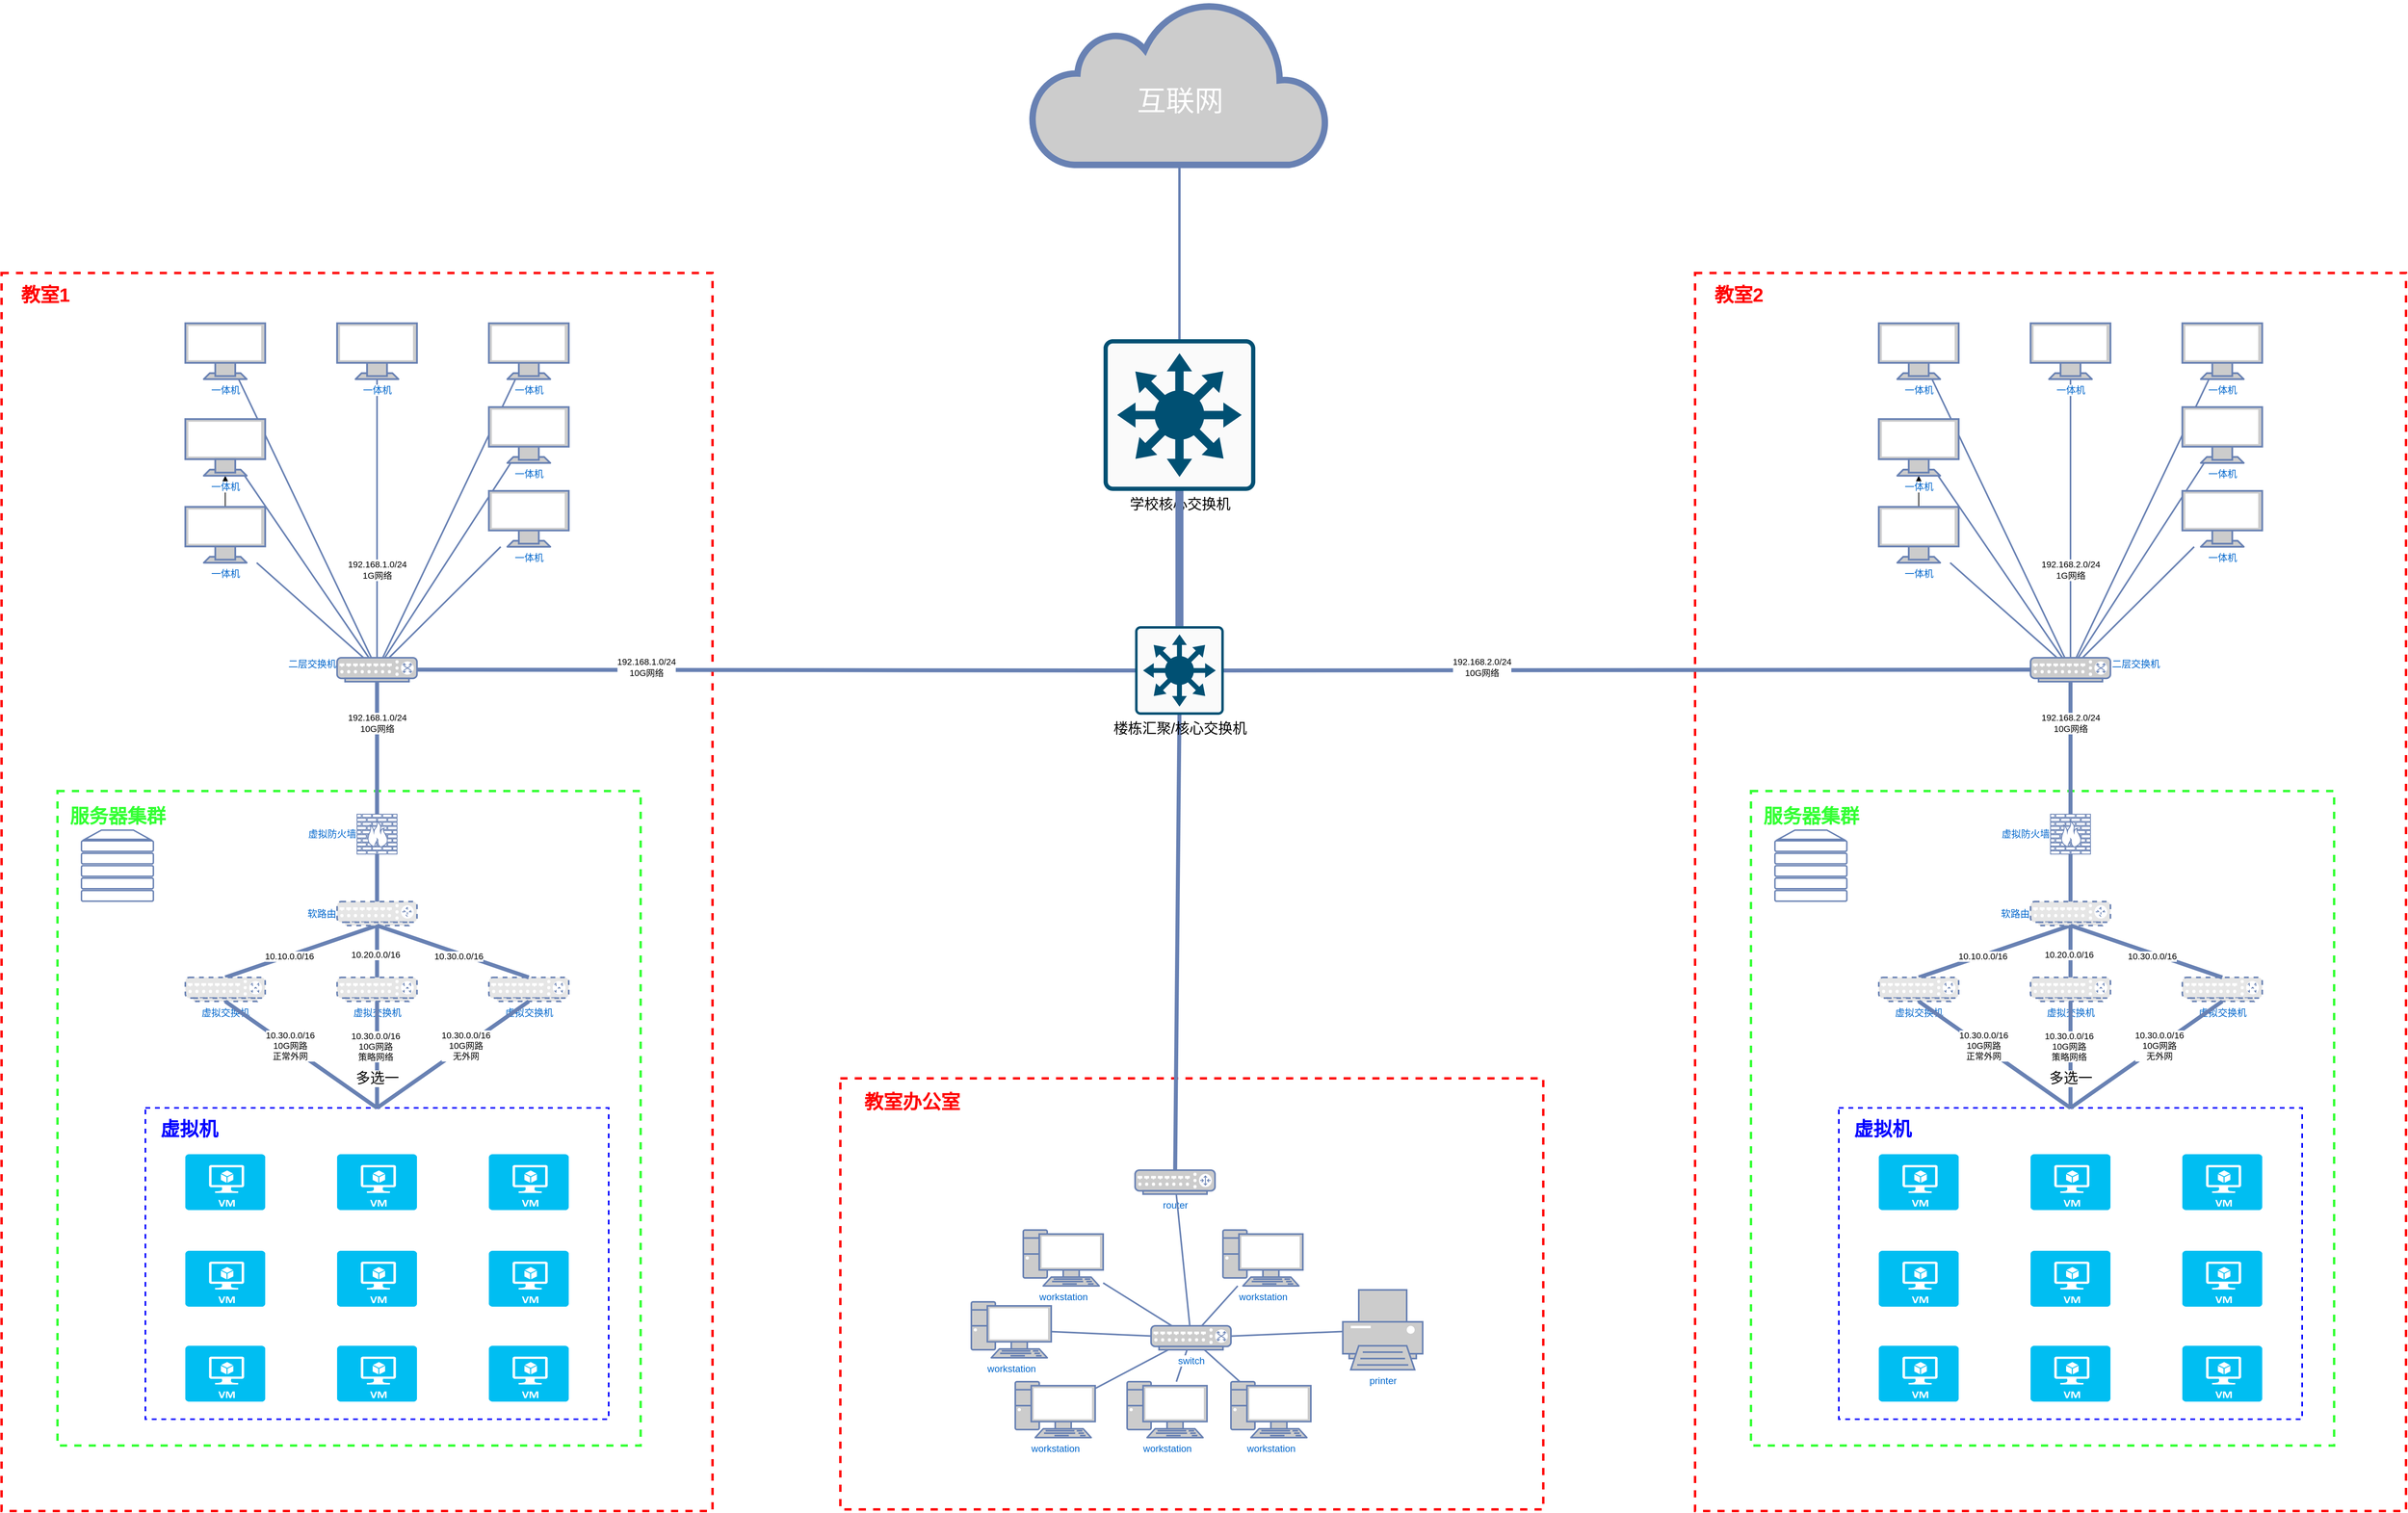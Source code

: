 <mxfile version="25.0.1">
  <diagram name="Page-1" id="d66fe2ae-3e9f-cf2f-6d29-e24063ad5d60">
    <mxGraphModel dx="3806" dy="1761" grid="1" gridSize="10" guides="1" tooltips="1" connect="1" arrows="1" fold="1" page="1" pageScale="1" pageWidth="1100" pageHeight="850" background="none" math="0" shadow="0">
      <root>
        <mxCell id="0" />
        <mxCell id="1" parent="0" />
        <mxCell id="jQbY-VFzGhRPJN1Kly41-76" value="" style="rounded=0;whiteSpace=wrap;html=1;fillColor=none;dashed=1;strokeWidth=3;labelPosition=left;verticalLabelPosition=top;align=right;verticalAlign=bottom;strokeColor=#FF0000;" vertex="1" parent="1">
          <mxGeometry x="-1050" y="1070" width="880" height="540" as="geometry" />
        </mxCell>
        <mxCell id="jQbY-VFzGhRPJN1Kly41-2" value="" style="rounded=0;whiteSpace=wrap;html=1;fillColor=none;dashed=1;strokeColor=#0000FF;strokeWidth=2;" vertex="1" parent="1">
          <mxGeometry x="-1920" y="1107" width="580" height="390" as="geometry" />
        </mxCell>
        <mxCell id="jQbY-VFzGhRPJN1Kly41-14" value="" style="rounded=0;whiteSpace=wrap;html=1;fillColor=none;dashed=1;strokeWidth=3;strokeColor=#33FF33;" vertex="1" parent="1">
          <mxGeometry x="-2030" y="710" width="730" height="820" as="geometry" />
        </mxCell>
        <mxCell id="jQbY-VFzGhRPJN1Kly41-18" value="" style="rounded=0;whiteSpace=wrap;html=1;fillColor=none;dashed=1;strokeWidth=3;labelPosition=left;verticalLabelPosition=top;align=right;verticalAlign=bottom;strokeColor=#FF0000;" vertex="1" parent="1">
          <mxGeometry x="-2100" y="61" width="890" height="1551" as="geometry" />
        </mxCell>
        <mxCell id="5fc5e51f7ca293a3-122" value="&lt;font color=&quot;#33ff33&quot; style=&quot;font-size: 24px;&quot;&gt;&lt;b&gt;服务器集群&lt;/b&gt;&lt;/font&gt;" style="fontColor=#0066CC;verticalAlign=bottom;verticalLabelPosition=top;labelPosition=center;align=center;html=1;fillColor=none;strokeColor=#6881B3;gradientColor=none;gradientDirection=north;strokeWidth=2;shape=mxgraph.networks.server;rounded=1;shadow=0;comic=0;labelBackgroundColor=#ffffff;" parent="1" vertex="1">
          <mxGeometry x="-2000" y="759" width="90" height="89" as="geometry" />
        </mxCell>
        <mxCell id="5fc5e51f7ca293a3-123" style="edgeStyle=none;html=1;labelBackgroundColor=none;endArrow=none;strokeWidth=2;fontFamily=Verdana;fontSize=28;fontColor=#0066CC;rounded=0;strokeColor=#6881B3;" parent="1" source="5fc5e51f7ca293a3-130" target="5fc5e51f7ca293a3-131" edge="1">
          <mxGeometry relative="1" as="geometry" />
        </mxCell>
        <mxCell id="5fc5e51f7ca293a3-124" style="edgeStyle=none;html=1;labelBackgroundColor=none;endArrow=none;strokeWidth=2;fontFamily=Verdana;fontSize=28;fontColor=#0066CC;rounded=0;strokeColor=#6881B3;" parent="1" source="5fc5e51f7ca293a3-130" target="5fc5e51f7ca293a3-132" edge="1">
          <mxGeometry relative="1" as="geometry" />
        </mxCell>
        <mxCell id="8GZWlSdTsCK_pFLBvE7y-25" value="192.168.1.0/24&lt;div&gt;1G网络&lt;/div&gt;" style="edgeLabel;html=1;align=center;verticalAlign=middle;resizable=0;points=[];" parent="5fc5e51f7ca293a3-124" vertex="1" connectable="0">
          <mxGeometry x="-0.367" relative="1" as="geometry">
            <mxPoint as="offset" />
          </mxGeometry>
        </mxCell>
        <mxCell id="5fc5e51f7ca293a3-125" style="edgeStyle=none;html=1;labelBackgroundColor=none;endArrow=none;strokeWidth=2;fontFamily=Verdana;fontSize=28;fontColor=#0066CC;rounded=0;strokeColor=#6881B3;" parent="1" source="5fc5e51f7ca293a3-130" target="5fc5e51f7ca293a3-133" edge="1">
          <mxGeometry relative="1" as="geometry" />
        </mxCell>
        <mxCell id="5fc5e51f7ca293a3-126" style="edgeStyle=none;html=1;labelBackgroundColor=none;endArrow=none;strokeWidth=2;fontFamily=Verdana;fontSize=28;fontColor=#0066CC;rounded=0;strokeColor=#6881B3;" parent="1" source="5fc5e51f7ca293a3-130" target="5fc5e51f7ca293a3-136" edge="1">
          <mxGeometry relative="1" as="geometry" />
        </mxCell>
        <mxCell id="5fc5e51f7ca293a3-127" style="edgeStyle=none;html=1;labelBackgroundColor=none;endArrow=none;strokeWidth=2;fontFamily=Verdana;fontSize=28;fontColor=#0066CC;rounded=0;strokeColor=#6881B3;" parent="1" source="5fc5e51f7ca293a3-130" target="5fc5e51f7ca293a3-135" edge="1">
          <mxGeometry relative="1" as="geometry" />
        </mxCell>
        <mxCell id="5fc5e51f7ca293a3-128" style="edgeStyle=none;html=1;labelBackgroundColor=none;endArrow=none;strokeWidth=2;fontFamily=Verdana;fontSize=28;fontColor=#0066CC;rounded=0;strokeColor=#6881B3;" parent="1" source="5fc5e51f7ca293a3-130" target="5fc5e51f7ca293a3-134" edge="1">
          <mxGeometry relative="1" as="geometry" />
        </mxCell>
        <mxCell id="5fc5e51f7ca293a3-129" style="edgeStyle=none;html=1;labelBackgroundColor=none;endArrow=none;strokeWidth=5;fontFamily=Verdana;fontSize=28;fontColor=#0066CC;rounded=0;strokeColor=#6881B3;exitX=0.5;exitY=1;exitDx=0;exitDy=0;exitPerimeter=0;entryX=0.5;entryY=0;entryDx=0;entryDy=0;entryPerimeter=0;" parent="1" source="8GZWlSdTsCK_pFLBvE7y-20" target="8GZWlSdTsCK_pFLBvE7y-41" edge="1">
          <mxGeometry relative="1" as="geometry">
            <mxPoint x="-1638" y="969.5" as="sourcePoint" />
            <mxPoint x="-1630" y="965.5" as="targetPoint" />
          </mxGeometry>
        </mxCell>
        <mxCell id="8GZWlSdTsCK_pFLBvE7y-26" value="10.10.0.0/16" style="edgeLabel;html=1;align=center;verticalAlign=middle;resizable=0;points=[];" parent="5fc5e51f7ca293a3-129" vertex="1" connectable="0">
          <mxGeometry x="-0.079" y="2" relative="1" as="geometry">
            <mxPoint x="-23" y="6" as="offset" />
          </mxGeometry>
        </mxCell>
        <mxCell id="5fc5e51f7ca293a3-130" value="二层交换机&lt;div&gt;&lt;div&gt;&lt;div&gt;&lt;br&gt;&lt;/div&gt;&lt;/div&gt;&lt;/div&gt;" style="fontColor=#0066CC;verticalAlign=middle;verticalLabelPosition=middle;labelPosition=left;align=right;html=1;fillColor=#CCCCCC;strokeColor=#6881B3;gradientColor=none;gradientDirection=north;strokeWidth=2;shape=mxgraph.networks.switch;rounded=1;shadow=0;comic=0;labelBackgroundColor=#ffffff;" parent="1" vertex="1">
          <mxGeometry x="-1680" y="543" width="100" height="30" as="geometry" />
        </mxCell>
        <mxCell id="5fc5e51f7ca293a3-131" value="一体机" style="fontColor=#0066CC;verticalAlign=top;verticalLabelPosition=bottom;labelPosition=center;align=center;html=1;fillColor=#CCCCCC;strokeColor=#6881B3;gradientColor=none;gradientDirection=north;strokeWidth=2;shape=mxgraph.networks.monitor;rounded=1;shadow=0;comic=0;labelBackgroundColor=#ffffff;outlineConnect=0;" parent="1" vertex="1">
          <mxGeometry x="-1870" y="124" width="100" height="70" as="geometry" />
        </mxCell>
        <mxCell id="5fc5e51f7ca293a3-132" value="一体机" style="fontColor=#0066CC;verticalAlign=top;verticalLabelPosition=bottom;labelPosition=center;align=center;html=1;fillColor=#CCCCCC;strokeColor=#6881B3;gradientColor=none;gradientDirection=north;strokeWidth=2;shape=mxgraph.networks.monitor;rounded=1;shadow=0;comic=0;labelBackgroundColor=#ffffff;outlineConnect=0;" parent="1" vertex="1">
          <mxGeometry x="-1680" y="124" width="100" height="70" as="geometry" />
        </mxCell>
        <mxCell id="5fc5e51f7ca293a3-133" value="一体机" style="fontColor=#0066CC;verticalAlign=top;verticalLabelPosition=bottom;labelPosition=center;align=center;html=1;fillColor=#CCCCCC;strokeColor=#6881B3;gradientColor=none;gradientDirection=north;strokeWidth=2;shape=mxgraph.networks.monitor;rounded=1;shadow=0;comic=0;labelBackgroundColor=#ffffff;outlineConnect=0;" parent="1" vertex="1">
          <mxGeometry x="-1490" y="124" width="100" height="70" as="geometry" />
        </mxCell>
        <mxCell id="8GZWlSdTsCK_pFLBvE7y-11" value="" style="edgeStyle=none;rounded=0;orthogonalLoop=1;jettySize=auto;html=1;" parent="1" source="5fc5e51f7ca293a3-134" target="5fc5e51f7ca293a3-138" edge="1">
          <mxGeometry relative="1" as="geometry" />
        </mxCell>
        <mxCell id="8GZWlSdTsCK_pFLBvE7y-12" value="Text" style="edgeLabel;html=1;align=center;verticalAlign=middle;resizable=0;points=[];" parent="8GZWlSdTsCK_pFLBvE7y-11" vertex="1" connectable="0">
          <mxGeometry x="0.378" y="-5" relative="1" as="geometry">
            <mxPoint y="1" as="offset" />
          </mxGeometry>
        </mxCell>
        <mxCell id="5fc5e51f7ca293a3-134" value="一体机" style="fontColor=#0066CC;verticalAlign=top;verticalLabelPosition=bottom;labelPosition=center;align=center;html=1;fillColor=#CCCCCC;strokeColor=#6881B3;gradientColor=none;gradientDirection=north;strokeWidth=2;shape=mxgraph.networks.monitor;rounded=1;shadow=0;comic=0;labelBackgroundColor=#ffffff;outlineConnect=0;" parent="1" vertex="1">
          <mxGeometry x="-1870" y="354" width="100" height="70" as="geometry" />
        </mxCell>
        <mxCell id="5fc5e51f7ca293a3-135" value="一体机" style="fontColor=#0066CC;verticalAlign=top;verticalLabelPosition=bottom;labelPosition=center;align=center;html=1;fillColor=#CCCCCC;strokeColor=#6881B3;gradientColor=none;gradientDirection=north;strokeWidth=2;shape=mxgraph.networks.monitor;rounded=1;shadow=0;comic=0;labelBackgroundColor=#ffffff;outlineConnect=0;" parent="1" vertex="1">
          <mxGeometry x="-1490" y="229" width="100" height="70" as="geometry" />
        </mxCell>
        <mxCell id="5fc5e51f7ca293a3-136" value="一体机" style="fontColor=#0066CC;verticalAlign=top;verticalLabelPosition=bottom;labelPosition=center;align=center;html=1;fillColor=#CCCCCC;strokeColor=#6881B3;gradientColor=none;gradientDirection=north;strokeWidth=2;shape=mxgraph.networks.monitor;rounded=1;shadow=0;comic=0;labelBackgroundColor=#ffffff;outlineConnect=0;" parent="1" vertex="1">
          <mxGeometry x="-1490" y="334" width="100" height="70" as="geometry" />
        </mxCell>
        <mxCell id="5fc5e51f7ca293a3-137" style="edgeStyle=none;html=1;labelBackgroundColor=none;endArrow=none;strokeWidth=2;fontFamily=Verdana;fontSize=28;fontColor=#0066CC;rounded=0;strokeColor=#6881B3;" parent="1" source="5fc5e51f7ca293a3-138" target="5fc5e51f7ca293a3-130" edge="1">
          <mxGeometry relative="1" as="geometry" />
        </mxCell>
        <mxCell id="5fc5e51f7ca293a3-138" value="一体机" style="fontColor=#0066CC;verticalAlign=top;verticalLabelPosition=bottom;labelPosition=center;align=center;html=1;fillColor=#CCCCCC;strokeColor=#6881B3;gradientColor=none;gradientDirection=north;strokeWidth=2;shape=mxgraph.networks.monitor;rounded=1;shadow=0;comic=0;labelBackgroundColor=#ffffff;outlineConnect=0;" parent="1" vertex="1">
          <mxGeometry x="-1870" y="244" width="100" height="71" as="geometry" />
        </mxCell>
        <mxCell id="5fc5e51f7ca293a3-197" style="edgeStyle=none;html=1;labelBackgroundColor=none;endArrow=none;strokeWidth=5;fontFamily=Verdana;fontSize=28;fontColor=#0066CC;rounded=0;strokeColor=#6881B3;entryX=0.5;entryY=1;entryDx=0;entryDy=0;entryPerimeter=0;" parent="1" source="5fc5e51f7ca293a3-198" target="jQbY-VFzGhRPJN1Kly41-79" edge="1">
          <mxGeometry relative="1" as="geometry">
            <mxPoint x="-614" y="810" as="targetPoint" />
          </mxGeometry>
        </mxCell>
        <mxCell id="5fc5e51f7ca293a3-198" value="router" style="fontColor=#0066CC;verticalAlign=top;verticalLabelPosition=bottom;labelPosition=center;align=center;html=1;fillColor=#CCCCCC;strokeColor=#6881B3;gradientColor=none;gradientDirection=north;strokeWidth=2;shape=mxgraph.networks.router;rounded=1;shadow=0;comic=0;labelBackgroundColor=#ffffff;" parent="1" vertex="1">
          <mxGeometry x="-681" y="1185" width="100" height="30" as="geometry" />
        </mxCell>
        <mxCell id="5fc5e51f7ca293a3-199" style="edgeStyle=none;html=1;labelBackgroundColor=none;endArrow=none;strokeWidth=2;fontFamily=Verdana;fontSize=28;fontColor=#0066CC;rounded=0;strokeColor=#6881B3;" parent="1" source="5fc5e51f7ca293a3-206" target="5fc5e51f7ca293a3-207" edge="1">
          <mxGeometry relative="1" as="geometry" />
        </mxCell>
        <mxCell id="5fc5e51f7ca293a3-200" style="edgeStyle=none;html=1;labelBackgroundColor=none;endArrow=none;strokeWidth=2;fontFamily=Verdana;fontSize=28;fontColor=#0066CC;rounded=0;strokeColor=#6881B3;" parent="1" source="5fc5e51f7ca293a3-206" target="5fc5e51f7ca293a3-208" edge="1">
          <mxGeometry relative="1" as="geometry" />
        </mxCell>
        <mxCell id="5fc5e51f7ca293a3-201" style="edgeStyle=none;html=1;labelBackgroundColor=none;endArrow=none;strokeWidth=2;fontFamily=Verdana;fontSize=28;fontColor=#0066CC;rounded=0;strokeColor=#6881B3;" parent="1" source="5fc5e51f7ca293a3-206" target="5fc5e51f7ca293a3-209" edge="1">
          <mxGeometry relative="1" as="geometry" />
        </mxCell>
        <mxCell id="5fc5e51f7ca293a3-202" style="edgeStyle=none;html=1;labelBackgroundColor=none;endArrow=none;strokeWidth=2;fontFamily=Verdana;fontSize=28;fontColor=#0066CC;rounded=0;strokeColor=#6881B3;" parent="1" source="5fc5e51f7ca293a3-206" target="5fc5e51f7ca293a3-212" edge="1">
          <mxGeometry relative="1" as="geometry" />
        </mxCell>
        <mxCell id="5fc5e51f7ca293a3-203" style="edgeStyle=none;html=1;labelBackgroundColor=none;endArrow=none;strokeWidth=2;fontFamily=Verdana;fontSize=28;fontColor=#0066CC;rounded=0;strokeColor=#6881B3;" parent="1" source="5fc5e51f7ca293a3-206" target="5fc5e51f7ca293a3-211" edge="1">
          <mxGeometry relative="1" as="geometry" />
        </mxCell>
        <mxCell id="5fc5e51f7ca293a3-204" style="edgeStyle=none;html=1;labelBackgroundColor=none;endArrow=none;strokeWidth=2;fontFamily=Verdana;fontSize=28;fontColor=#0066CC;rounded=0;strokeColor=#6881B3;" parent="1" source="5fc5e51f7ca293a3-206" target="5fc5e51f7ca293a3-210" edge="1">
          <mxGeometry relative="1" as="geometry" />
        </mxCell>
        <mxCell id="5fc5e51f7ca293a3-205" style="edgeStyle=none;html=1;labelBackgroundColor=none;endArrow=none;strokeWidth=2;fontFamily=Verdana;fontSize=28;fontColor=#0066CC;rounded=0;strokeColor=#6881B3;" parent="1" source="5fc5e51f7ca293a3-206" target="5fc5e51f7ca293a3-198" edge="1">
          <mxGeometry relative="1" as="geometry" />
        </mxCell>
        <mxCell id="5fc5e51f7ca293a3-206" value="switch" style="fontColor=#0066CC;verticalAlign=top;verticalLabelPosition=bottom;labelPosition=center;align=center;html=1;fillColor=#CCCCCC;strokeColor=#6881B3;gradientColor=none;gradientDirection=north;strokeWidth=2;shape=mxgraph.networks.switch;rounded=1;shadow=0;comic=0;labelBackgroundColor=#ffffff;" parent="1" vertex="1">
          <mxGeometry x="-661" y="1380" width="100" height="30" as="geometry" />
        </mxCell>
        <mxCell id="5fc5e51f7ca293a3-207" value="workstation" style="fontColor=#0066CC;verticalAlign=top;verticalLabelPosition=bottom;labelPosition=center;align=center;html=1;fillColor=#CCCCCC;strokeColor=#6881B3;gradientColor=none;gradientDirection=north;strokeWidth=2;shape=mxgraph.networks.pc;rounded=1;shadow=0;comic=0;labelBackgroundColor=#ffffff;" parent="1" vertex="1">
          <mxGeometry x="-821" y="1260" width="100" height="70" as="geometry" />
        </mxCell>
        <mxCell id="5fc5e51f7ca293a3-208" value="workstation" style="fontColor=#0066CC;verticalAlign=top;verticalLabelPosition=bottom;labelPosition=center;align=center;html=1;fillColor=#CCCCCC;strokeColor=#6881B3;gradientColor=none;gradientDirection=north;strokeWidth=2;shape=mxgraph.networks.pc;rounded=1;shadow=0;comic=0;labelBackgroundColor=#ffffff;" parent="1" vertex="1">
          <mxGeometry x="-886" y="1350" width="100" height="70" as="geometry" />
        </mxCell>
        <mxCell id="5fc5e51f7ca293a3-209" value="workstation" style="fontColor=#0066CC;verticalAlign=top;verticalLabelPosition=bottom;labelPosition=center;align=center;html=1;fillColor=#CCCCCC;strokeColor=#6881B3;gradientColor=none;gradientDirection=north;strokeWidth=2;shape=mxgraph.networks.pc;rounded=1;shadow=0;comic=0;labelBackgroundColor=#ffffff;" parent="1" vertex="1">
          <mxGeometry x="-571" y="1260" width="100" height="70" as="geometry" />
        </mxCell>
        <mxCell id="5fc5e51f7ca293a3-210" value="workstation" style="fontColor=#0066CC;verticalAlign=top;verticalLabelPosition=bottom;labelPosition=center;align=center;html=1;fillColor=#CCCCCC;strokeColor=#6881B3;gradientColor=none;gradientDirection=north;strokeWidth=2;shape=mxgraph.networks.pc;rounded=1;shadow=0;comic=0;labelBackgroundColor=#ffffff;" parent="1" vertex="1">
          <mxGeometry x="-831" y="1450" width="100" height="70" as="geometry" />
        </mxCell>
        <mxCell id="5fc5e51f7ca293a3-211" value="workstation" style="fontColor=#0066CC;verticalAlign=top;verticalLabelPosition=bottom;labelPosition=center;align=center;html=1;fillColor=#CCCCCC;strokeColor=#6881B3;gradientColor=none;gradientDirection=north;strokeWidth=2;shape=mxgraph.networks.pc;rounded=1;shadow=0;comic=0;labelBackgroundColor=#ffffff;" parent="1" vertex="1">
          <mxGeometry x="-691" y="1450" width="100" height="70" as="geometry" />
        </mxCell>
        <mxCell id="5fc5e51f7ca293a3-212" value="workstation" style="fontColor=#0066CC;verticalAlign=top;verticalLabelPosition=bottom;labelPosition=center;align=center;html=1;fillColor=#CCCCCC;strokeColor=#6881B3;gradientColor=none;gradientDirection=north;strokeWidth=2;shape=mxgraph.networks.pc;rounded=1;shadow=0;comic=0;labelBackgroundColor=#ffffff;" parent="1" vertex="1">
          <mxGeometry x="-561" y="1450" width="100" height="70" as="geometry" />
        </mxCell>
        <mxCell id="5fc5e51f7ca293a3-213" style="edgeStyle=none;html=1;labelBackgroundColor=none;endArrow=none;strokeWidth=2;fontFamily=Verdana;fontSize=28;fontColor=#0066CC;rounded=0;strokeColor=#6881B3;" parent="1" source="5fc5e51f7ca293a3-214" target="5fc5e51f7ca293a3-206" edge="1">
          <mxGeometry relative="1" as="geometry" />
        </mxCell>
        <mxCell id="5fc5e51f7ca293a3-214" value="printer" style="fontColor=#0066CC;verticalAlign=top;verticalLabelPosition=bottom;labelPosition=center;align=center;html=1;fillColor=#CCCCCC;strokeColor=#6881B3;gradientColor=none;gradientDirection=north;strokeWidth=2;shape=mxgraph.networks.printer;rounded=1;shadow=0;comic=0;labelBackgroundColor=#ffffff;" parent="1" vertex="1">
          <mxGeometry x="-421" y="1335" width="100" height="100" as="geometry" />
        </mxCell>
        <mxCell id="8GZWlSdTsCK_pFLBvE7y-19" style="edgeStyle=none;html=1;labelBackgroundColor=none;endArrow=none;strokeWidth=5;fontFamily=Verdana;fontSize=28;fontColor=#0066CC;rounded=0;strokeColor=#6881B3;exitX=0.5;exitY=1;exitDx=0;exitDy=0;exitPerimeter=0;entryX=0.5;entryY=0;entryDx=0;entryDy=0;entryPerimeter=0;" parent="1" source="jQbY-VFzGhRPJN1Kly41-15" target="8GZWlSdTsCK_pFLBvE7y-20" edge="1">
          <mxGeometry relative="1" as="geometry">
            <mxPoint x="-1572" y="434" as="sourcePoint" />
            <mxPoint x="-1447" y="575" as="targetPoint" />
          </mxGeometry>
        </mxCell>
        <mxCell id="8GZWlSdTsCK_pFLBvE7y-20" value="软路由" style="fontColor=#0066CC;verticalAlign=middle;verticalLabelPosition=middle;labelPosition=left;align=right;html=1;outlineConnect=0;fillColor=#E6E6E6;strokeColor=#6881B3;gradientColor=none;gradientDirection=north;strokeWidth=2;shape=mxgraph.networks.router;shadow=0;dashed=1;" parent="1" vertex="1">
          <mxGeometry x="-1680" y="848.5" width="100" height="30" as="geometry" />
        </mxCell>
        <mxCell id="8GZWlSdTsCK_pFLBvE7y-28" value="" style="verticalLabelPosition=bottom;html=1;verticalAlign=top;align=center;strokeColor=none;fillColor=#00BEF2;shape=mxgraph.azure.virtual_machine;" parent="1" vertex="1">
          <mxGeometry x="-1870" y="1165" width="100" height="70" as="geometry" />
        </mxCell>
        <mxCell id="8GZWlSdTsCK_pFLBvE7y-29" value="" style="verticalLabelPosition=bottom;html=1;verticalAlign=top;align=center;strokeColor=none;fillColor=#00BEF2;shape=mxgraph.azure.virtual_machine;" parent="1" vertex="1">
          <mxGeometry x="-1490" y="1165" width="100" height="70" as="geometry" />
        </mxCell>
        <mxCell id="8GZWlSdTsCK_pFLBvE7y-31" value="" style="verticalLabelPosition=bottom;html=1;verticalAlign=top;align=center;strokeColor=none;fillColor=#00BEF2;shape=mxgraph.azure.virtual_machine;" parent="1" vertex="1">
          <mxGeometry x="-1870" y="1286" width="100" height="70" as="geometry" />
        </mxCell>
        <mxCell id="8GZWlSdTsCK_pFLBvE7y-32" value="" style="verticalLabelPosition=bottom;html=1;verticalAlign=top;align=center;strokeColor=none;fillColor=#00BEF2;shape=mxgraph.azure.virtual_machine;" parent="1" vertex="1">
          <mxGeometry x="-1490" y="1286" width="100" height="70" as="geometry" />
        </mxCell>
        <mxCell id="8GZWlSdTsCK_pFLBvE7y-38" value="" style="verticalLabelPosition=bottom;html=1;verticalAlign=top;align=center;strokeColor=none;fillColor=#00BEF2;shape=mxgraph.azure.virtual_machine;" parent="1" vertex="1">
          <mxGeometry x="-1870" y="1405" width="100" height="70" as="geometry" />
        </mxCell>
        <mxCell id="8GZWlSdTsCK_pFLBvE7y-39" value="" style="verticalLabelPosition=bottom;html=1;verticalAlign=top;align=center;strokeColor=none;fillColor=#00BEF2;shape=mxgraph.azure.virtual_machine;" parent="1" vertex="1">
          <mxGeometry x="-1490" y="1405" width="100" height="70" as="geometry" />
        </mxCell>
        <mxCell id="8GZWlSdTsCK_pFLBvE7y-40" value="" style="verticalLabelPosition=bottom;html=1;verticalAlign=top;align=center;strokeColor=none;fillColor=#00BEF2;shape=mxgraph.azure.virtual_machine;" parent="1" vertex="1">
          <mxGeometry x="-1680" y="1405" width="100" height="70" as="geometry" />
        </mxCell>
        <mxCell id="8GZWlSdTsCK_pFLBvE7y-41" value="虚拟交换机" style="fontColor=#0066CC;verticalAlign=top;verticalLabelPosition=bottom;labelPosition=center;align=center;html=1;fillColor=#E6E6E6;strokeColor=#6881B3;gradientColor=none;gradientDirection=north;strokeWidth=2;shape=mxgraph.networks.switch;rounded=1;shadow=0;comic=0;labelBackgroundColor=#ffffff;dashed=1;" parent="1" vertex="1">
          <mxGeometry x="-1870" y="943.5" width="100" height="30" as="geometry" />
        </mxCell>
        <mxCell id="8GZWlSdTsCK_pFLBvE7y-45" value="" style="verticalLabelPosition=bottom;html=1;verticalAlign=top;align=center;strokeColor=none;fillColor=#00BEF2;shape=mxgraph.azure.virtual_machine;" parent="1" vertex="1">
          <mxGeometry x="-1680" y="1165" width="100" height="70" as="geometry" />
        </mxCell>
        <mxCell id="8GZWlSdTsCK_pFLBvE7y-46" value="" style="verticalLabelPosition=bottom;html=1;verticalAlign=top;align=center;strokeColor=none;fillColor=#00BEF2;shape=mxgraph.azure.virtual_machine;" parent="1" vertex="1">
          <mxGeometry x="-1680" y="1286" width="100" height="70" as="geometry" />
        </mxCell>
        <mxCell id="8GZWlSdTsCK_pFLBvE7y-49" value="&lt;div&gt;&lt;div&gt;&lt;div&gt;虚拟交换机&lt;/div&gt;&lt;/div&gt;&lt;/div&gt;" style="fontColor=#0066CC;verticalAlign=top;verticalLabelPosition=bottom;labelPosition=center;align=center;html=1;fillColor=#E6E6E6;strokeColor=#6881B3;gradientColor=none;gradientDirection=north;strokeWidth=2;shape=mxgraph.networks.switch;rounded=1;shadow=0;comic=0;labelBackgroundColor=#ffffff;dashed=1;" parent="1" vertex="1">
          <mxGeometry x="-1680" y="943.5" width="100" height="30" as="geometry" />
        </mxCell>
        <mxCell id="8GZWlSdTsCK_pFLBvE7y-50" value="&lt;div&gt;&lt;div&gt;&lt;div&gt;虚拟交换机&lt;/div&gt;&lt;/div&gt;&lt;/div&gt;" style="fontColor=#0066CC;verticalAlign=top;verticalLabelPosition=bottom;labelPosition=center;align=center;html=1;fillColor=#E6E6E6;strokeColor=#6881B3;gradientColor=none;gradientDirection=north;strokeWidth=2;shape=mxgraph.networks.switch;rounded=1;shadow=0;comic=0;labelBackgroundColor=#ffffff;dashed=1;" parent="1" vertex="1">
          <mxGeometry x="-1490" y="943.5" width="100" height="30" as="geometry" />
        </mxCell>
        <mxCell id="8GZWlSdTsCK_pFLBvE7y-51" style="edgeStyle=none;html=1;labelBackgroundColor=none;endArrow=none;strokeWidth=5;fontFamily=Verdana;fontSize=28;fontColor=#0066CC;rounded=0;strokeColor=#6881B3;exitX=0.5;exitY=0;exitDx=0;exitDy=0;exitPerimeter=0;entryX=0.5;entryY=1;entryDx=0;entryDy=0;entryPerimeter=0;" parent="1" source="8GZWlSdTsCK_pFLBvE7y-50" target="8GZWlSdTsCK_pFLBvE7y-20" edge="1">
          <mxGeometry relative="1" as="geometry">
            <mxPoint x="-1620" y="839.5" as="sourcePoint" />
            <mxPoint x="-1813" y="1024.5" as="targetPoint" />
          </mxGeometry>
        </mxCell>
        <mxCell id="8GZWlSdTsCK_pFLBvE7y-52" value="10.30.0.0/16" style="edgeLabel;html=1;align=center;verticalAlign=middle;resizable=0;points=[];" parent="8GZWlSdTsCK_pFLBvE7y-51" vertex="1" connectable="0">
          <mxGeometry x="-0.079" y="2" relative="1" as="geometry">
            <mxPoint y="1" as="offset" />
          </mxGeometry>
        </mxCell>
        <mxCell id="8GZWlSdTsCK_pFLBvE7y-53" style="edgeStyle=none;html=1;labelBackgroundColor=none;endArrow=none;strokeWidth=5;fontFamily=Verdana;fontSize=28;fontColor=#0066CC;rounded=0;strokeColor=#6881B3;exitX=0.5;exitY=0;exitDx=0;exitDy=0;exitPerimeter=0;entryX=0.5;entryY=1;entryDx=0;entryDy=0;entryPerimeter=0;" parent="1" source="8GZWlSdTsCK_pFLBvE7y-49" target="8GZWlSdTsCK_pFLBvE7y-20" edge="1">
          <mxGeometry relative="1" as="geometry">
            <mxPoint x="-1433" y="1024.5" as="sourcePoint" />
            <mxPoint x="-1620" y="835.5" as="targetPoint" />
          </mxGeometry>
        </mxCell>
        <mxCell id="8GZWlSdTsCK_pFLBvE7y-54" value="10.20.0.0/16" style="edgeLabel;html=1;align=center;verticalAlign=middle;resizable=0;points=[];" parent="8GZWlSdTsCK_pFLBvE7y-53" vertex="1" connectable="0">
          <mxGeometry x="-0.079" y="2" relative="1" as="geometry">
            <mxPoint y="1" as="offset" />
          </mxGeometry>
        </mxCell>
        <mxCell id="jQbY-VFzGhRPJN1Kly41-3" style="edgeStyle=none;html=1;labelBackgroundColor=none;endArrow=none;strokeWidth=5;fontFamily=Verdana;fontSize=28;fontColor=#0066CC;rounded=0;strokeColor=#6881B3;exitX=0.5;exitY=0;exitDx=0;exitDy=0;entryX=0.5;entryY=1;entryDx=0;entryDy=0;entryPerimeter=0;" edge="1" parent="1" source="jQbY-VFzGhRPJN1Kly41-2" target="8GZWlSdTsCK_pFLBvE7y-50">
          <mxGeometry relative="1" as="geometry">
            <mxPoint x="-1430" y="954" as="sourcePoint" />
            <mxPoint x="-1620" y="889" as="targetPoint" />
          </mxGeometry>
        </mxCell>
        <mxCell id="jQbY-VFzGhRPJN1Kly41-4" value="10.30.0.0/16&lt;div&gt;10G网路&lt;/div&gt;&lt;div&gt;无外网&lt;/div&gt;" style="edgeLabel;html=1;align=center;verticalAlign=middle;resizable=0;points=[];" vertex="1" connectable="0" parent="jQbY-VFzGhRPJN1Kly41-3">
          <mxGeometry x="-0.079" y="2" relative="1" as="geometry">
            <mxPoint x="24" y="-15" as="offset" />
          </mxGeometry>
        </mxCell>
        <mxCell id="jQbY-VFzGhRPJN1Kly41-7" style="edgeStyle=none;html=1;labelBackgroundColor=none;endArrow=none;strokeWidth=5;fontFamily=Verdana;fontSize=28;fontColor=#0066CC;rounded=0;strokeColor=#6881B3;entryX=0.5;entryY=1;entryDx=0;entryDy=0;entryPerimeter=0;exitX=0.5;exitY=0;exitDx=0;exitDy=0;" edge="1" parent="1" source="jQbY-VFzGhRPJN1Kly41-2" target="8GZWlSdTsCK_pFLBvE7y-49">
          <mxGeometry relative="1" as="geometry">
            <mxPoint x="-1630" y="1182" as="sourcePoint" />
            <mxPoint x="-1430" y="984" as="targetPoint" />
          </mxGeometry>
        </mxCell>
        <mxCell id="jQbY-VFzGhRPJN1Kly41-8" value="10.30.0.0/16&lt;div&gt;10G网路&lt;/div&gt;&lt;div&gt;策略网络&lt;/div&gt;" style="edgeLabel;html=1;align=center;verticalAlign=middle;resizable=0;points=[];" vertex="1" connectable="0" parent="jQbY-VFzGhRPJN1Kly41-7">
          <mxGeometry x="-0.079" y="2" relative="1" as="geometry">
            <mxPoint y="-16" as="offset" />
          </mxGeometry>
        </mxCell>
        <mxCell id="jQbY-VFzGhRPJN1Kly41-13" value="&lt;font style=&quot;font-size: 18px;&quot;&gt;多选一&lt;/font&gt;" style="edgeLabel;html=1;align=center;verticalAlign=middle;resizable=0;points=[];" vertex="1" connectable="0" parent="jQbY-VFzGhRPJN1Kly41-7">
          <mxGeometry x="-0.683" relative="1" as="geometry">
            <mxPoint y="-16" as="offset" />
          </mxGeometry>
        </mxCell>
        <mxCell id="jQbY-VFzGhRPJN1Kly41-10" style="edgeStyle=none;html=1;labelBackgroundColor=none;endArrow=none;strokeWidth=5;fontFamily=Verdana;fontSize=28;fontColor=#0066CC;rounded=0;strokeColor=#6881B3;entryX=0.5;entryY=1;entryDx=0;entryDy=0;entryPerimeter=0;exitX=0.5;exitY=0;exitDx=0;exitDy=0;" edge="1" parent="1" source="jQbY-VFzGhRPJN1Kly41-2" target="8GZWlSdTsCK_pFLBvE7y-41">
          <mxGeometry relative="1" as="geometry">
            <mxPoint x="-1640" y="1111" as="sourcePoint" />
            <mxPoint x="-1620" y="984" as="targetPoint" />
          </mxGeometry>
        </mxCell>
        <mxCell id="jQbY-VFzGhRPJN1Kly41-11" value="10.30.0.0/16&lt;div&gt;10G网路&lt;/div&gt;&lt;div&gt;正常外网&lt;/div&gt;" style="edgeLabel;html=1;align=center;verticalAlign=middle;resizable=0;points=[];" vertex="1" connectable="0" parent="jQbY-VFzGhRPJN1Kly41-10">
          <mxGeometry x="-0.079" y="2" relative="1" as="geometry">
            <mxPoint x="-21" y="-18" as="offset" />
          </mxGeometry>
        </mxCell>
        <mxCell id="jQbY-VFzGhRPJN1Kly41-16" value="" style="edgeStyle=none;html=1;labelBackgroundColor=none;endArrow=none;strokeWidth=5;fontFamily=Verdana;fontSize=28;fontColor=#0066CC;rounded=0;strokeColor=#6881B3;exitX=0.5;exitY=1;exitDx=0;exitDy=0;exitPerimeter=0;entryX=0.5;entryY=0;entryDx=0;entryDy=0;entryPerimeter=0;" edge="1" parent="1" source="5fc5e51f7ca293a3-130" target="jQbY-VFzGhRPJN1Kly41-15">
          <mxGeometry relative="1" as="geometry">
            <mxPoint x="-1630" y="573" as="sourcePoint" />
            <mxPoint x="-1630" y="849" as="targetPoint" />
          </mxGeometry>
        </mxCell>
        <mxCell id="jQbY-VFzGhRPJN1Kly41-17" value="192.168.1.0/24&lt;div&gt;10G网络&lt;/div&gt;" style="edgeLabel;html=1;align=center;verticalAlign=middle;resizable=0;points=[];" vertex="1" connectable="0" parent="jQbY-VFzGhRPJN1Kly41-16">
          <mxGeometry x="-0.357" y="2" relative="1" as="geometry">
            <mxPoint x="-2" y="-2" as="offset" />
          </mxGeometry>
        </mxCell>
        <mxCell id="jQbY-VFzGhRPJN1Kly41-15" value="虚拟防火墙" style="fontColor=#0066CC;verticalAlign=middle;verticalLabelPosition=middle;labelPosition=left;align=right;html=1;outlineConnect=0;fillColor=none;strokeColor=#6881B3;gradientColor=none;gradientDirection=north;strokeWidth=2;shape=mxgraph.networks.firewall;" vertex="1" parent="1">
          <mxGeometry x="-1655" y="739" width="50" height="50" as="geometry" />
        </mxCell>
        <mxCell id="jQbY-VFzGhRPJN1Kly41-19" value="&lt;font style=&quot;font-size: 24px;&quot;&gt;教室1&lt;/font&gt;" style="text;strokeColor=none;align=center;fillColor=none;html=1;verticalAlign=middle;whiteSpace=wrap;rounded=0;fontStyle=1;fontColor=#FF0000;" vertex="1" parent="1">
          <mxGeometry x="-2100" y="74" width="110" height="30" as="geometry" />
        </mxCell>
        <mxCell id="jQbY-VFzGhRPJN1Kly41-20" value="&lt;span style=&quot;font-size: 24px;&quot;&gt;&lt;font color=&quot;#0000ff&quot;&gt;虚拟机&lt;/font&gt;&lt;/span&gt;" style="text;strokeColor=none;align=center;fillColor=none;html=1;verticalAlign=middle;whiteSpace=wrap;rounded=0;fontStyle=1;fontColor=#FF0000;" vertex="1" parent="1">
          <mxGeometry x="-1920" y="1119" width="110" height="30" as="geometry" />
        </mxCell>
        <mxCell id="jQbY-VFzGhRPJN1Kly41-21" value="&lt;div&gt;&lt;font style=&quot;font-size: 36px;&quot;&gt;&lt;br&gt;&lt;/font&gt;&lt;/div&gt;&lt;font style=&quot;font-size: 36px;&quot;&gt;互联网&lt;/font&gt;" style="html=1;outlineConnect=0;fillColor=#CCCCCC;strokeColor=#6881B3;gradientColor=none;gradientDirection=north;strokeWidth=2;shape=mxgraph.networks.cloud;fontColor=#ffffff;" vertex="1" parent="1">
          <mxGeometry x="-810.5" y="-280.0" width="370" height="205.56" as="geometry" />
        </mxCell>
        <mxCell id="jQbY-VFzGhRPJN1Kly41-22" value="" style="rounded=0;whiteSpace=wrap;html=1;fillColor=none;dashed=1;strokeColor=#0000FF;strokeWidth=2;" vertex="1" parent="1">
          <mxGeometry x="200" y="1107" width="580" height="390" as="geometry" />
        </mxCell>
        <mxCell id="jQbY-VFzGhRPJN1Kly41-23" value="" style="rounded=0;whiteSpace=wrap;html=1;fillColor=none;dashed=1;strokeWidth=3;strokeColor=#33FF33;" vertex="1" parent="1">
          <mxGeometry x="90" y="710" width="730" height="820" as="geometry" />
        </mxCell>
        <mxCell id="jQbY-VFzGhRPJN1Kly41-24" value="" style="rounded=0;whiteSpace=wrap;html=1;fillColor=none;dashed=1;strokeWidth=3;labelPosition=left;verticalLabelPosition=top;align=right;verticalAlign=bottom;strokeColor=#FF0000;" vertex="1" parent="1">
          <mxGeometry x="20" y="61" width="890" height="1551" as="geometry" />
        </mxCell>
        <mxCell id="jQbY-VFzGhRPJN1Kly41-25" value="&lt;font color=&quot;#33ff33&quot; style=&quot;font-size: 24px;&quot;&gt;&lt;b&gt;服务器集群&lt;/b&gt;&lt;/font&gt;" style="fontColor=#0066CC;verticalAlign=bottom;verticalLabelPosition=top;labelPosition=center;align=center;html=1;fillColor=none;strokeColor=#6881B3;gradientColor=none;gradientDirection=north;strokeWidth=2;shape=mxgraph.networks.server;rounded=1;shadow=0;comic=0;labelBackgroundColor=#ffffff;" vertex="1" parent="1">
          <mxGeometry x="120" y="759" width="90" height="89" as="geometry" />
        </mxCell>
        <mxCell id="jQbY-VFzGhRPJN1Kly41-26" style="edgeStyle=none;html=1;labelBackgroundColor=none;endArrow=none;strokeWidth=2;fontFamily=Verdana;fontSize=28;fontColor=#0066CC;rounded=0;strokeColor=#6881B3;" edge="1" parent="1" source="jQbY-VFzGhRPJN1Kly41-35" target="jQbY-VFzGhRPJN1Kly41-36">
          <mxGeometry relative="1" as="geometry" />
        </mxCell>
        <mxCell id="jQbY-VFzGhRPJN1Kly41-27" style="edgeStyle=none;html=1;labelBackgroundColor=none;endArrow=none;strokeWidth=2;fontFamily=Verdana;fontSize=28;fontColor=#0066CC;rounded=0;strokeColor=#6881B3;" edge="1" parent="1" source="jQbY-VFzGhRPJN1Kly41-35" target="jQbY-VFzGhRPJN1Kly41-37">
          <mxGeometry relative="1" as="geometry" />
        </mxCell>
        <mxCell id="jQbY-VFzGhRPJN1Kly41-28" value="192.168.2.0/24&lt;div&gt;&lt;div&gt;1G网络&lt;/div&gt;&lt;/div&gt;" style="edgeLabel;html=1;align=center;verticalAlign=middle;resizable=0;points=[];" vertex="1" connectable="0" parent="jQbY-VFzGhRPJN1Kly41-27">
          <mxGeometry x="-0.367" relative="1" as="geometry">
            <mxPoint as="offset" />
          </mxGeometry>
        </mxCell>
        <mxCell id="jQbY-VFzGhRPJN1Kly41-29" style="edgeStyle=none;html=1;labelBackgroundColor=none;endArrow=none;strokeWidth=2;fontFamily=Verdana;fontSize=28;fontColor=#0066CC;rounded=0;strokeColor=#6881B3;" edge="1" parent="1" source="jQbY-VFzGhRPJN1Kly41-35" target="jQbY-VFzGhRPJN1Kly41-38">
          <mxGeometry relative="1" as="geometry" />
        </mxCell>
        <mxCell id="jQbY-VFzGhRPJN1Kly41-30" style="edgeStyle=none;html=1;labelBackgroundColor=none;endArrow=none;strokeWidth=2;fontFamily=Verdana;fontSize=28;fontColor=#0066CC;rounded=0;strokeColor=#6881B3;" edge="1" parent="1" source="jQbY-VFzGhRPJN1Kly41-35" target="jQbY-VFzGhRPJN1Kly41-43">
          <mxGeometry relative="1" as="geometry" />
        </mxCell>
        <mxCell id="jQbY-VFzGhRPJN1Kly41-31" style="edgeStyle=none;html=1;labelBackgroundColor=none;endArrow=none;strokeWidth=2;fontFamily=Verdana;fontSize=28;fontColor=#0066CC;rounded=0;strokeColor=#6881B3;" edge="1" parent="1" source="jQbY-VFzGhRPJN1Kly41-35" target="jQbY-VFzGhRPJN1Kly41-42">
          <mxGeometry relative="1" as="geometry" />
        </mxCell>
        <mxCell id="jQbY-VFzGhRPJN1Kly41-32" style="edgeStyle=none;html=1;labelBackgroundColor=none;endArrow=none;strokeWidth=2;fontFamily=Verdana;fontSize=28;fontColor=#0066CC;rounded=0;strokeColor=#6881B3;" edge="1" parent="1" source="jQbY-VFzGhRPJN1Kly41-35" target="jQbY-VFzGhRPJN1Kly41-41">
          <mxGeometry relative="1" as="geometry" />
        </mxCell>
        <mxCell id="jQbY-VFzGhRPJN1Kly41-33" style="edgeStyle=none;html=1;labelBackgroundColor=none;endArrow=none;strokeWidth=5;fontFamily=Verdana;fontSize=28;fontColor=#0066CC;rounded=0;strokeColor=#6881B3;exitX=0.5;exitY=1;exitDx=0;exitDy=0;exitPerimeter=0;entryX=0.5;entryY=0;entryDx=0;entryDy=0;entryPerimeter=0;" edge="1" parent="1" source="jQbY-VFzGhRPJN1Kly41-47" target="jQbY-VFzGhRPJN1Kly41-55">
          <mxGeometry relative="1" as="geometry">
            <mxPoint x="482" y="969.5" as="sourcePoint" />
            <mxPoint x="490" y="965.5" as="targetPoint" />
          </mxGeometry>
        </mxCell>
        <mxCell id="jQbY-VFzGhRPJN1Kly41-34" value="10.10.0.0/16" style="edgeLabel;html=1;align=center;verticalAlign=middle;resizable=0;points=[];" vertex="1" connectable="0" parent="jQbY-VFzGhRPJN1Kly41-33">
          <mxGeometry x="-0.079" y="2" relative="1" as="geometry">
            <mxPoint x="-23" y="6" as="offset" />
          </mxGeometry>
        </mxCell>
        <mxCell id="jQbY-VFzGhRPJN1Kly41-35" value="二层交换机&lt;div&gt;&lt;div&gt;&lt;div&gt;&lt;br&gt;&lt;/div&gt;&lt;/div&gt;&lt;/div&gt;" style="fontColor=#0066CC;verticalAlign=middle;verticalLabelPosition=middle;labelPosition=right;align=left;html=1;fillColor=#CCCCCC;strokeColor=#6881B3;gradientColor=none;gradientDirection=north;strokeWidth=2;shape=mxgraph.networks.switch;rounded=1;shadow=0;comic=0;labelBackgroundColor=#ffffff;" vertex="1" parent="1">
          <mxGeometry x="440" y="543" width="100" height="30" as="geometry" />
        </mxCell>
        <mxCell id="jQbY-VFzGhRPJN1Kly41-36" value="一体机" style="fontColor=#0066CC;verticalAlign=top;verticalLabelPosition=bottom;labelPosition=center;align=center;html=1;fillColor=#CCCCCC;strokeColor=#6881B3;gradientColor=none;gradientDirection=north;strokeWidth=2;shape=mxgraph.networks.monitor;rounded=1;shadow=0;comic=0;labelBackgroundColor=#ffffff;outlineConnect=0;" vertex="1" parent="1">
          <mxGeometry x="250" y="124" width="100" height="70" as="geometry" />
        </mxCell>
        <mxCell id="jQbY-VFzGhRPJN1Kly41-37" value="一体机" style="fontColor=#0066CC;verticalAlign=top;verticalLabelPosition=bottom;labelPosition=center;align=center;html=1;fillColor=#CCCCCC;strokeColor=#6881B3;gradientColor=none;gradientDirection=north;strokeWidth=2;shape=mxgraph.networks.monitor;rounded=1;shadow=0;comic=0;labelBackgroundColor=#ffffff;outlineConnect=0;" vertex="1" parent="1">
          <mxGeometry x="440" y="124" width="100" height="70" as="geometry" />
        </mxCell>
        <mxCell id="jQbY-VFzGhRPJN1Kly41-38" value="一体机" style="fontColor=#0066CC;verticalAlign=top;verticalLabelPosition=bottom;labelPosition=center;align=center;html=1;fillColor=#CCCCCC;strokeColor=#6881B3;gradientColor=none;gradientDirection=north;strokeWidth=2;shape=mxgraph.networks.monitor;rounded=1;shadow=0;comic=0;labelBackgroundColor=#ffffff;outlineConnect=0;" vertex="1" parent="1">
          <mxGeometry x="630" y="124" width="100" height="70" as="geometry" />
        </mxCell>
        <mxCell id="jQbY-VFzGhRPJN1Kly41-39" value="" style="edgeStyle=none;rounded=0;orthogonalLoop=1;jettySize=auto;html=1;" edge="1" parent="1" source="jQbY-VFzGhRPJN1Kly41-41" target="jQbY-VFzGhRPJN1Kly41-45">
          <mxGeometry relative="1" as="geometry" />
        </mxCell>
        <mxCell id="jQbY-VFzGhRPJN1Kly41-40" value="Text" style="edgeLabel;html=1;align=center;verticalAlign=middle;resizable=0;points=[];" vertex="1" connectable="0" parent="jQbY-VFzGhRPJN1Kly41-39">
          <mxGeometry x="0.378" y="-5" relative="1" as="geometry">
            <mxPoint y="1" as="offset" />
          </mxGeometry>
        </mxCell>
        <mxCell id="jQbY-VFzGhRPJN1Kly41-41" value="一体机" style="fontColor=#0066CC;verticalAlign=top;verticalLabelPosition=bottom;labelPosition=center;align=center;html=1;fillColor=#CCCCCC;strokeColor=#6881B3;gradientColor=none;gradientDirection=north;strokeWidth=2;shape=mxgraph.networks.monitor;rounded=1;shadow=0;comic=0;labelBackgroundColor=#ffffff;outlineConnect=0;" vertex="1" parent="1">
          <mxGeometry x="250" y="354" width="100" height="70" as="geometry" />
        </mxCell>
        <mxCell id="jQbY-VFzGhRPJN1Kly41-42" value="一体机" style="fontColor=#0066CC;verticalAlign=top;verticalLabelPosition=bottom;labelPosition=center;align=center;html=1;fillColor=#CCCCCC;strokeColor=#6881B3;gradientColor=none;gradientDirection=north;strokeWidth=2;shape=mxgraph.networks.monitor;rounded=1;shadow=0;comic=0;labelBackgroundColor=#ffffff;outlineConnect=0;" vertex="1" parent="1">
          <mxGeometry x="630" y="229" width="100" height="70" as="geometry" />
        </mxCell>
        <mxCell id="jQbY-VFzGhRPJN1Kly41-43" value="一体机" style="fontColor=#0066CC;verticalAlign=top;verticalLabelPosition=bottom;labelPosition=center;align=center;html=1;fillColor=#CCCCCC;strokeColor=#6881B3;gradientColor=none;gradientDirection=north;strokeWidth=2;shape=mxgraph.networks.monitor;rounded=1;shadow=0;comic=0;labelBackgroundColor=#ffffff;outlineConnect=0;" vertex="1" parent="1">
          <mxGeometry x="630" y="334" width="100" height="70" as="geometry" />
        </mxCell>
        <mxCell id="jQbY-VFzGhRPJN1Kly41-44" style="edgeStyle=none;html=1;labelBackgroundColor=none;endArrow=none;strokeWidth=2;fontFamily=Verdana;fontSize=28;fontColor=#0066CC;rounded=0;strokeColor=#6881B3;" edge="1" parent="1" source="jQbY-VFzGhRPJN1Kly41-45" target="jQbY-VFzGhRPJN1Kly41-35">
          <mxGeometry relative="1" as="geometry" />
        </mxCell>
        <mxCell id="jQbY-VFzGhRPJN1Kly41-45" value="一体机" style="fontColor=#0066CC;verticalAlign=top;verticalLabelPosition=bottom;labelPosition=center;align=center;html=1;fillColor=#CCCCCC;strokeColor=#6881B3;gradientColor=none;gradientDirection=north;strokeWidth=2;shape=mxgraph.networks.monitor;rounded=1;shadow=0;comic=0;labelBackgroundColor=#ffffff;outlineConnect=0;" vertex="1" parent="1">
          <mxGeometry x="250" y="244" width="100" height="71" as="geometry" />
        </mxCell>
        <mxCell id="jQbY-VFzGhRPJN1Kly41-46" style="edgeStyle=none;html=1;labelBackgroundColor=none;endArrow=none;strokeWidth=5;fontFamily=Verdana;fontSize=28;fontColor=#0066CC;rounded=0;strokeColor=#6881B3;exitX=0.5;exitY=1;exitDx=0;exitDy=0;exitPerimeter=0;entryX=0.5;entryY=0;entryDx=0;entryDy=0;entryPerimeter=0;" edge="1" parent="1" source="jQbY-VFzGhRPJN1Kly41-73" target="jQbY-VFzGhRPJN1Kly41-47">
          <mxGeometry relative="1" as="geometry">
            <mxPoint x="548" y="434" as="sourcePoint" />
            <mxPoint x="673" y="575" as="targetPoint" />
          </mxGeometry>
        </mxCell>
        <mxCell id="jQbY-VFzGhRPJN1Kly41-47" value="软路由" style="fontColor=#0066CC;verticalAlign=middle;verticalLabelPosition=middle;labelPosition=left;align=right;html=1;outlineConnect=0;fillColor=#E6E6E6;strokeColor=#6881B3;gradientColor=none;gradientDirection=north;strokeWidth=2;shape=mxgraph.networks.router;shadow=0;dashed=1;" vertex="1" parent="1">
          <mxGeometry x="440" y="848.5" width="100" height="30" as="geometry" />
        </mxCell>
        <mxCell id="jQbY-VFzGhRPJN1Kly41-48" value="" style="verticalLabelPosition=bottom;html=1;verticalAlign=top;align=center;strokeColor=none;fillColor=#00BEF2;shape=mxgraph.azure.virtual_machine;" vertex="1" parent="1">
          <mxGeometry x="250" y="1165" width="100" height="70" as="geometry" />
        </mxCell>
        <mxCell id="jQbY-VFzGhRPJN1Kly41-49" value="" style="verticalLabelPosition=bottom;html=1;verticalAlign=top;align=center;strokeColor=none;fillColor=#00BEF2;shape=mxgraph.azure.virtual_machine;" vertex="1" parent="1">
          <mxGeometry x="630" y="1165" width="100" height="70" as="geometry" />
        </mxCell>
        <mxCell id="jQbY-VFzGhRPJN1Kly41-50" value="" style="verticalLabelPosition=bottom;html=1;verticalAlign=top;align=center;strokeColor=none;fillColor=#00BEF2;shape=mxgraph.azure.virtual_machine;" vertex="1" parent="1">
          <mxGeometry x="250" y="1286" width="100" height="70" as="geometry" />
        </mxCell>
        <mxCell id="jQbY-VFzGhRPJN1Kly41-51" value="" style="verticalLabelPosition=bottom;html=1;verticalAlign=top;align=center;strokeColor=none;fillColor=#00BEF2;shape=mxgraph.azure.virtual_machine;" vertex="1" parent="1">
          <mxGeometry x="630" y="1286" width="100" height="70" as="geometry" />
        </mxCell>
        <mxCell id="jQbY-VFzGhRPJN1Kly41-52" value="" style="verticalLabelPosition=bottom;html=1;verticalAlign=top;align=center;strokeColor=none;fillColor=#00BEF2;shape=mxgraph.azure.virtual_machine;" vertex="1" parent="1">
          <mxGeometry x="250" y="1405" width="100" height="70" as="geometry" />
        </mxCell>
        <mxCell id="jQbY-VFzGhRPJN1Kly41-53" value="" style="verticalLabelPosition=bottom;html=1;verticalAlign=top;align=center;strokeColor=none;fillColor=#00BEF2;shape=mxgraph.azure.virtual_machine;" vertex="1" parent="1">
          <mxGeometry x="630" y="1405" width="100" height="70" as="geometry" />
        </mxCell>
        <mxCell id="jQbY-VFzGhRPJN1Kly41-54" value="" style="verticalLabelPosition=bottom;html=1;verticalAlign=top;align=center;strokeColor=none;fillColor=#00BEF2;shape=mxgraph.azure.virtual_machine;" vertex="1" parent="1">
          <mxGeometry x="440" y="1405" width="100" height="70" as="geometry" />
        </mxCell>
        <mxCell id="jQbY-VFzGhRPJN1Kly41-55" value="虚拟交换机" style="fontColor=#0066CC;verticalAlign=top;verticalLabelPosition=bottom;labelPosition=center;align=center;html=1;fillColor=#E6E6E6;strokeColor=#6881B3;gradientColor=none;gradientDirection=north;strokeWidth=2;shape=mxgraph.networks.switch;rounded=1;shadow=0;comic=0;labelBackgroundColor=#ffffff;dashed=1;" vertex="1" parent="1">
          <mxGeometry x="250" y="943.5" width="100" height="30" as="geometry" />
        </mxCell>
        <mxCell id="jQbY-VFzGhRPJN1Kly41-56" value="" style="verticalLabelPosition=bottom;html=1;verticalAlign=top;align=center;strokeColor=none;fillColor=#00BEF2;shape=mxgraph.azure.virtual_machine;" vertex="1" parent="1">
          <mxGeometry x="440" y="1165" width="100" height="70" as="geometry" />
        </mxCell>
        <mxCell id="jQbY-VFzGhRPJN1Kly41-57" value="" style="verticalLabelPosition=bottom;html=1;verticalAlign=top;align=center;strokeColor=none;fillColor=#00BEF2;shape=mxgraph.azure.virtual_machine;" vertex="1" parent="1">
          <mxGeometry x="440" y="1286" width="100" height="70" as="geometry" />
        </mxCell>
        <mxCell id="jQbY-VFzGhRPJN1Kly41-58" value="&lt;div&gt;&lt;div&gt;&lt;div&gt;虚拟交换机&lt;/div&gt;&lt;/div&gt;&lt;/div&gt;" style="fontColor=#0066CC;verticalAlign=top;verticalLabelPosition=bottom;labelPosition=center;align=center;html=1;fillColor=#E6E6E6;strokeColor=#6881B3;gradientColor=none;gradientDirection=north;strokeWidth=2;shape=mxgraph.networks.switch;rounded=1;shadow=0;comic=0;labelBackgroundColor=#ffffff;dashed=1;" vertex="1" parent="1">
          <mxGeometry x="440" y="943.5" width="100" height="30" as="geometry" />
        </mxCell>
        <mxCell id="jQbY-VFzGhRPJN1Kly41-59" value="&lt;div&gt;&lt;div&gt;&lt;div&gt;虚拟交换机&lt;/div&gt;&lt;/div&gt;&lt;/div&gt;" style="fontColor=#0066CC;verticalAlign=top;verticalLabelPosition=bottom;labelPosition=center;align=center;html=1;fillColor=#E6E6E6;strokeColor=#6881B3;gradientColor=none;gradientDirection=north;strokeWidth=2;shape=mxgraph.networks.switch;rounded=1;shadow=0;comic=0;labelBackgroundColor=#ffffff;dashed=1;" vertex="1" parent="1">
          <mxGeometry x="630" y="943.5" width="100" height="30" as="geometry" />
        </mxCell>
        <mxCell id="jQbY-VFzGhRPJN1Kly41-60" style="edgeStyle=none;html=1;labelBackgroundColor=none;endArrow=none;strokeWidth=5;fontFamily=Verdana;fontSize=28;fontColor=#0066CC;rounded=0;strokeColor=#6881B3;exitX=0.5;exitY=0;exitDx=0;exitDy=0;exitPerimeter=0;entryX=0.5;entryY=1;entryDx=0;entryDy=0;entryPerimeter=0;" edge="1" parent="1" source="jQbY-VFzGhRPJN1Kly41-59" target="jQbY-VFzGhRPJN1Kly41-47">
          <mxGeometry relative="1" as="geometry">
            <mxPoint x="500" y="839.5" as="sourcePoint" />
            <mxPoint x="307" y="1024.5" as="targetPoint" />
          </mxGeometry>
        </mxCell>
        <mxCell id="jQbY-VFzGhRPJN1Kly41-61" value="10.30.0.0/16" style="edgeLabel;html=1;align=center;verticalAlign=middle;resizable=0;points=[];" vertex="1" connectable="0" parent="jQbY-VFzGhRPJN1Kly41-60">
          <mxGeometry x="-0.079" y="2" relative="1" as="geometry">
            <mxPoint y="1" as="offset" />
          </mxGeometry>
        </mxCell>
        <mxCell id="jQbY-VFzGhRPJN1Kly41-62" style="edgeStyle=none;html=1;labelBackgroundColor=none;endArrow=none;strokeWidth=5;fontFamily=Verdana;fontSize=28;fontColor=#0066CC;rounded=0;strokeColor=#6881B3;exitX=0.5;exitY=0;exitDx=0;exitDy=0;exitPerimeter=0;entryX=0.5;entryY=1;entryDx=0;entryDy=0;entryPerimeter=0;" edge="1" parent="1" source="jQbY-VFzGhRPJN1Kly41-58" target="jQbY-VFzGhRPJN1Kly41-47">
          <mxGeometry relative="1" as="geometry">
            <mxPoint x="687" y="1024.5" as="sourcePoint" />
            <mxPoint x="500" y="835.5" as="targetPoint" />
          </mxGeometry>
        </mxCell>
        <mxCell id="jQbY-VFzGhRPJN1Kly41-63" value="10.20.0.0/16" style="edgeLabel;html=1;align=center;verticalAlign=middle;resizable=0;points=[];" vertex="1" connectable="0" parent="jQbY-VFzGhRPJN1Kly41-62">
          <mxGeometry x="-0.079" y="2" relative="1" as="geometry">
            <mxPoint y="1" as="offset" />
          </mxGeometry>
        </mxCell>
        <mxCell id="jQbY-VFzGhRPJN1Kly41-64" style="edgeStyle=none;html=1;labelBackgroundColor=none;endArrow=none;strokeWidth=5;fontFamily=Verdana;fontSize=28;fontColor=#0066CC;rounded=0;strokeColor=#6881B3;exitX=0.5;exitY=0;exitDx=0;exitDy=0;entryX=0.5;entryY=1;entryDx=0;entryDy=0;entryPerimeter=0;" edge="1" parent="1" source="jQbY-VFzGhRPJN1Kly41-22" target="jQbY-VFzGhRPJN1Kly41-59">
          <mxGeometry relative="1" as="geometry">
            <mxPoint x="690" y="954" as="sourcePoint" />
            <mxPoint x="500" y="889" as="targetPoint" />
          </mxGeometry>
        </mxCell>
        <mxCell id="jQbY-VFzGhRPJN1Kly41-65" value="10.30.0.0/16&lt;div&gt;10G网路&lt;/div&gt;&lt;div&gt;无外网&lt;/div&gt;" style="edgeLabel;html=1;align=center;verticalAlign=middle;resizable=0;points=[];" vertex="1" connectable="0" parent="jQbY-VFzGhRPJN1Kly41-64">
          <mxGeometry x="-0.079" y="2" relative="1" as="geometry">
            <mxPoint x="24" y="-15" as="offset" />
          </mxGeometry>
        </mxCell>
        <mxCell id="jQbY-VFzGhRPJN1Kly41-66" style="edgeStyle=none;html=1;labelBackgroundColor=none;endArrow=none;strokeWidth=5;fontFamily=Verdana;fontSize=28;fontColor=#0066CC;rounded=0;strokeColor=#6881B3;entryX=0.5;entryY=1;entryDx=0;entryDy=0;entryPerimeter=0;exitX=0.5;exitY=0;exitDx=0;exitDy=0;" edge="1" parent="1" source="jQbY-VFzGhRPJN1Kly41-22" target="jQbY-VFzGhRPJN1Kly41-58">
          <mxGeometry relative="1" as="geometry">
            <mxPoint x="490" y="1182" as="sourcePoint" />
            <mxPoint x="690" y="984" as="targetPoint" />
          </mxGeometry>
        </mxCell>
        <mxCell id="jQbY-VFzGhRPJN1Kly41-67" value="10.30.0.0/16&lt;div&gt;10G网路&lt;/div&gt;&lt;div&gt;策略网络&lt;/div&gt;" style="edgeLabel;html=1;align=center;verticalAlign=middle;resizable=0;points=[];" vertex="1" connectable="0" parent="jQbY-VFzGhRPJN1Kly41-66">
          <mxGeometry x="-0.079" y="2" relative="1" as="geometry">
            <mxPoint y="-16" as="offset" />
          </mxGeometry>
        </mxCell>
        <mxCell id="jQbY-VFzGhRPJN1Kly41-68" value="&lt;font style=&quot;font-size: 18px;&quot;&gt;多选一&lt;/font&gt;" style="edgeLabel;html=1;align=center;verticalAlign=middle;resizable=0;points=[];" vertex="1" connectable="0" parent="jQbY-VFzGhRPJN1Kly41-66">
          <mxGeometry x="-0.683" relative="1" as="geometry">
            <mxPoint y="-16" as="offset" />
          </mxGeometry>
        </mxCell>
        <mxCell id="jQbY-VFzGhRPJN1Kly41-69" style="edgeStyle=none;html=1;labelBackgroundColor=none;endArrow=none;strokeWidth=5;fontFamily=Verdana;fontSize=28;fontColor=#0066CC;rounded=0;strokeColor=#6881B3;entryX=0.5;entryY=1;entryDx=0;entryDy=0;entryPerimeter=0;exitX=0.5;exitY=0;exitDx=0;exitDy=0;" edge="1" parent="1" source="jQbY-VFzGhRPJN1Kly41-22" target="jQbY-VFzGhRPJN1Kly41-55">
          <mxGeometry relative="1" as="geometry">
            <mxPoint x="480" y="1111" as="sourcePoint" />
            <mxPoint x="500" y="984" as="targetPoint" />
          </mxGeometry>
        </mxCell>
        <mxCell id="jQbY-VFzGhRPJN1Kly41-70" value="10.30.0.0/16&lt;div&gt;10G网路&lt;/div&gt;&lt;div&gt;正常外网&lt;/div&gt;" style="edgeLabel;html=1;align=center;verticalAlign=middle;resizable=0;points=[];" vertex="1" connectable="0" parent="jQbY-VFzGhRPJN1Kly41-69">
          <mxGeometry x="-0.079" y="2" relative="1" as="geometry">
            <mxPoint x="-21" y="-18" as="offset" />
          </mxGeometry>
        </mxCell>
        <mxCell id="jQbY-VFzGhRPJN1Kly41-71" value="" style="edgeStyle=none;html=1;labelBackgroundColor=none;endArrow=none;strokeWidth=5;fontFamily=Verdana;fontSize=28;fontColor=#0066CC;rounded=0;strokeColor=#6881B3;exitX=0.5;exitY=1;exitDx=0;exitDy=0;exitPerimeter=0;entryX=0.5;entryY=0;entryDx=0;entryDy=0;entryPerimeter=0;" edge="1" parent="1" source="jQbY-VFzGhRPJN1Kly41-35" target="jQbY-VFzGhRPJN1Kly41-73">
          <mxGeometry relative="1" as="geometry">
            <mxPoint x="490" y="573" as="sourcePoint" />
            <mxPoint x="490" y="849" as="targetPoint" />
          </mxGeometry>
        </mxCell>
        <mxCell id="jQbY-VFzGhRPJN1Kly41-72" value="192.168.2.0/24&lt;div&gt;10G网络&lt;/div&gt;" style="edgeLabel;html=1;align=center;verticalAlign=middle;resizable=0;points=[];" vertex="1" connectable="0" parent="jQbY-VFzGhRPJN1Kly41-71">
          <mxGeometry x="-0.357" y="2" relative="1" as="geometry">
            <mxPoint x="-2" y="-2" as="offset" />
          </mxGeometry>
        </mxCell>
        <mxCell id="jQbY-VFzGhRPJN1Kly41-73" value="虚拟防火墙" style="fontColor=#0066CC;verticalAlign=middle;verticalLabelPosition=middle;labelPosition=left;align=right;html=1;outlineConnect=0;fillColor=none;strokeColor=#6881B3;gradientColor=none;gradientDirection=north;strokeWidth=2;shape=mxgraph.networks.firewall;" vertex="1" parent="1">
          <mxGeometry x="465" y="739" width="50" height="50" as="geometry" />
        </mxCell>
        <mxCell id="jQbY-VFzGhRPJN1Kly41-74" value="&lt;font style=&quot;font-size: 24px;&quot;&gt;教室2&lt;/font&gt;" style="text;strokeColor=none;align=center;fillColor=none;html=1;verticalAlign=middle;whiteSpace=wrap;rounded=0;fontStyle=1;fontColor=#FF0000;" vertex="1" parent="1">
          <mxGeometry x="20" y="74" width="110" height="30" as="geometry" />
        </mxCell>
        <mxCell id="jQbY-VFzGhRPJN1Kly41-75" value="&lt;span style=&quot;font-size: 24px;&quot;&gt;&lt;font color=&quot;#0000ff&quot;&gt;虚拟机&lt;/font&gt;&lt;/span&gt;" style="text;strokeColor=none;align=center;fillColor=none;html=1;verticalAlign=middle;whiteSpace=wrap;rounded=0;fontStyle=1;fontColor=#FF0000;" vertex="1" parent="1">
          <mxGeometry x="200" y="1119" width="110" height="30" as="geometry" />
        </mxCell>
        <mxCell id="jQbY-VFzGhRPJN1Kly41-77" value="&lt;span style=&quot;font-size: 24px;&quot;&gt;教室办公室&lt;/span&gt;" style="text;strokeColor=none;align=center;fillColor=none;html=1;verticalAlign=middle;whiteSpace=wrap;rounded=0;fontStyle=1;fontColor=#FF0000;" vertex="1" parent="1">
          <mxGeometry x="-1040" y="1085" width="160" height="30" as="geometry" />
        </mxCell>
        <mxCell id="jQbY-VFzGhRPJN1Kly41-78" value="&lt;font style=&quot;font-size: 18px;&quot;&gt;学校核心交换机&lt;/font&gt;" style="sketch=0;points=[[0.015,0.015,0],[0.985,0.015,0],[0.985,0.985,0],[0.015,0.985,0],[0.25,0,0],[0.5,0,0],[0.75,0,0],[1,0.25,0],[1,0.5,0],[1,0.75,0],[0.75,1,0],[0.5,1,0],[0.25,1,0],[0,0.75,0],[0,0.5,0],[0,0.25,0]];verticalLabelPosition=bottom;html=1;verticalAlign=top;aspect=fixed;align=center;pointerEvents=1;shape=mxgraph.cisco19.rect;prIcon=l3_switch;fillColor=#FAFAFA;strokeColor=#005073;" vertex="1" parent="1">
          <mxGeometry x="-720.5" y="144" width="190" height="190" as="geometry" />
        </mxCell>
        <mxCell id="jQbY-VFzGhRPJN1Kly41-79" value="&lt;font style=&quot;font-size: 18px;&quot;&gt;楼栋汇聚/核心交换机&lt;/font&gt;" style="sketch=0;points=[[0.015,0.015,0],[0.985,0.015,0],[0.985,0.985,0],[0.015,0.985,0],[0.25,0,0],[0.5,0,0],[0.75,0,0],[1,0.25,0],[1,0.5,0],[1,0.75,0],[0.75,1,0],[0.5,1,0],[0.25,1,0],[0,0.75,0],[0,0.5,0],[0,0.25,0]];verticalLabelPosition=bottom;html=1;verticalAlign=top;aspect=fixed;align=center;pointerEvents=1;shape=mxgraph.cisco19.rect;prIcon=l3_switch;fillColor=#FAFAFA;strokeColor=#005073;" vertex="1" parent="1">
          <mxGeometry x="-681" y="503.5" width="111" height="111" as="geometry" />
        </mxCell>
        <mxCell id="jQbY-VFzGhRPJN1Kly41-81" value="" style="edgeStyle=none;html=1;labelBackgroundColor=none;endArrow=none;strokeWidth=5;fontFamily=Verdana;fontSize=28;fontColor=#0066CC;rounded=0;strokeColor=#6881B3;exitX=1;exitY=0.5;exitDx=0;exitDy=0;exitPerimeter=0;entryX=0;entryY=0.5;entryDx=0;entryDy=0;entryPerimeter=0;" edge="1" parent="1" source="5fc5e51f7ca293a3-130" target="jQbY-VFzGhRPJN1Kly41-79">
          <mxGeometry relative="1" as="geometry">
            <mxPoint x="-1350" y="520" as="sourcePoint" />
            <mxPoint x="-1350" y="686" as="targetPoint" />
          </mxGeometry>
        </mxCell>
        <mxCell id="jQbY-VFzGhRPJN1Kly41-82" value="192.168.1.0/24&lt;div&gt;10G网络&lt;/div&gt;" style="edgeLabel;html=1;align=center;verticalAlign=middle;resizable=0;points=[];" vertex="1" connectable="0" parent="jQbY-VFzGhRPJN1Kly41-81">
          <mxGeometry x="-0.357" y="2" relative="1" as="geometry">
            <mxPoint x="-2" y="-2" as="offset" />
          </mxGeometry>
        </mxCell>
        <mxCell id="jQbY-VFzGhRPJN1Kly41-86" value="" style="edgeStyle=none;html=1;labelBackgroundColor=none;endArrow=none;strokeWidth=5;fontFamily=Verdana;fontSize=28;fontColor=#0066CC;rounded=0;strokeColor=#6881B3;exitX=1;exitY=0.5;exitDx=0;exitDy=0;exitPerimeter=0;entryX=0;entryY=0.5;entryDx=0;entryDy=0;entryPerimeter=0;" edge="1" parent="1" source="jQbY-VFzGhRPJN1Kly41-79" target="jQbY-VFzGhRPJN1Kly41-35">
          <mxGeometry relative="1" as="geometry">
            <mxPoint x="-110" y="558" as="sourcePoint" />
            <mxPoint x="410" y="660" as="targetPoint" />
          </mxGeometry>
        </mxCell>
        <mxCell id="jQbY-VFzGhRPJN1Kly41-87" value="192.168.2.0/24&lt;div&gt;10G网络&lt;/div&gt;" style="edgeLabel;html=1;align=center;verticalAlign=middle;resizable=0;points=[];" vertex="1" connectable="0" parent="jQbY-VFzGhRPJN1Kly41-86">
          <mxGeometry x="-0.357" y="2" relative="1" as="geometry">
            <mxPoint x="-2" y="-2" as="offset" />
          </mxGeometry>
        </mxCell>
        <mxCell id="jQbY-VFzGhRPJN1Kly41-88" value="" style="edgeStyle=none;html=1;labelBackgroundColor=none;endArrow=none;strokeWidth=10;fontFamily=Verdana;fontSize=28;fontColor=#0066CC;rounded=0;strokeColor=#6881B3;exitX=0.5;exitY=0;exitDx=0;exitDy=0;exitPerimeter=0;entryX=0.5;entryY=1;entryDx=0;entryDy=0;entryPerimeter=0;" edge="1" parent="1" source="jQbY-VFzGhRPJN1Kly41-79" target="jQbY-VFzGhRPJN1Kly41-78">
          <mxGeometry relative="1" as="geometry">
            <mxPoint x="-1570" y="568" as="sourcePoint" />
            <mxPoint x="-671" y="569" as="targetPoint" />
          </mxGeometry>
        </mxCell>
        <mxCell id="jQbY-VFzGhRPJN1Kly41-90" value="" style="edgeStyle=none;html=1;labelBackgroundColor=none;endArrow=none;strokeWidth=3;fontFamily=Verdana;fontSize=28;fontColor=#0066CC;rounded=0;strokeColor=#6881B3;exitX=0.5;exitY=1;exitDx=0;exitDy=0;exitPerimeter=0;entryX=0.5;entryY=0;entryDx=0;entryDy=0;entryPerimeter=0;" edge="1" parent="1" source="jQbY-VFzGhRPJN1Kly41-21" target="jQbY-VFzGhRPJN1Kly41-78">
          <mxGeometry relative="1" as="geometry">
            <mxPoint x="-1570" y="568" as="sourcePoint" />
            <mxPoint x="-671" y="569" as="targetPoint" />
          </mxGeometry>
        </mxCell>
      </root>
    </mxGraphModel>
  </diagram>
</mxfile>
